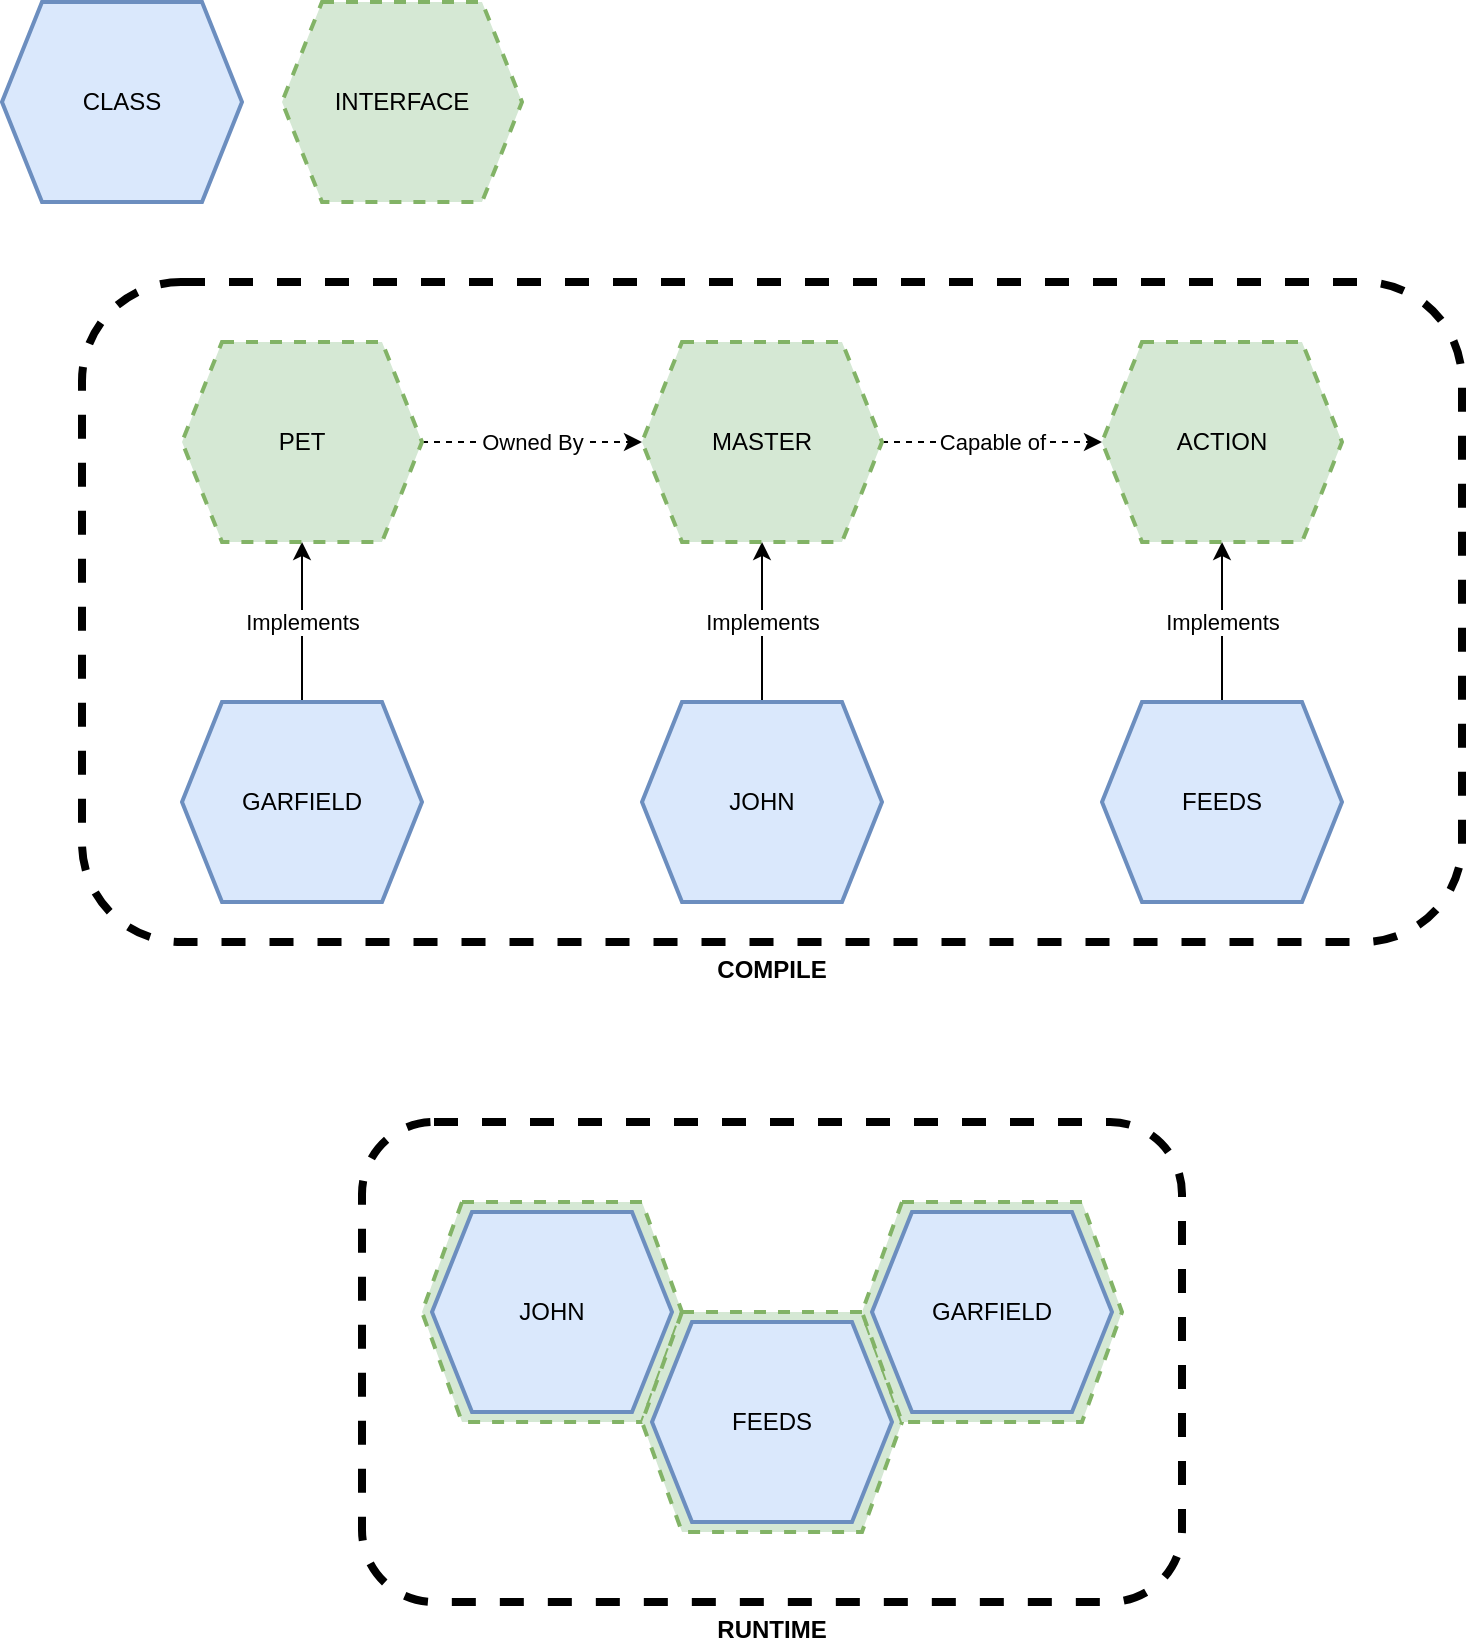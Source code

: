 <mxfile version="17.2.4" type="device"><diagram id="zmy8OWaF51sz2uqBuVwz" name="Page-1"><mxGraphModel dx="1422" dy="715" grid="1" gridSize="10" guides="1" tooltips="1" connect="1" arrows="1" fold="1" page="1" pageScale="1" pageWidth="850" pageHeight="1100" math="0" shadow="0"><root><mxCell id="0"/><mxCell id="1" parent="0"/><mxCell id="uE_roFdQqkA8neOn-mVk-41" value="RUNTIME" style="rounded=1;whiteSpace=wrap;html=1;dashed=1;strokeWidth=4;fillColor=none;verticalAlign=top;labelPosition=center;verticalLabelPosition=bottom;align=center;fontStyle=1" vertex="1" parent="1"><mxGeometry x="200" y="570" width="410" height="240" as="geometry"/></mxCell><mxCell id="uE_roFdQqkA8neOn-mVk-40" value="COMPILE" style="rounded=1;whiteSpace=wrap;html=1;dashed=1;strokeWidth=4;fillColor=none;verticalAlign=top;labelPosition=center;verticalLabelPosition=bottom;align=center;fontStyle=1" vertex="1" parent="1"><mxGeometry x="60" y="150" width="690" height="330" as="geometry"/></mxCell><mxCell id="uE_roFdQqkA8neOn-mVk-4" value="CLASS" style="shape=hexagon;perimeter=hexagonPerimeter2;whiteSpace=wrap;html=1;fixedSize=1;fillColor=#dae8fc;strokeColor=#6c8ebf;strokeWidth=2;" vertex="1" parent="1"><mxGeometry x="20" y="10" width="120" height="100" as="geometry"/></mxCell><mxCell id="uE_roFdQqkA8neOn-mVk-5" value="INTERFACE" style="shape=hexagon;perimeter=hexagonPerimeter2;whiteSpace=wrap;html=1;fixedSize=1;fillColor=#d5e8d4;strokeColor=#82b366;strokeWidth=2;dashed=1;" vertex="1" parent="1"><mxGeometry x="160" y="10" width="120" height="100" as="geometry"/></mxCell><mxCell id="uE_roFdQqkA8neOn-mVk-9" value="Implements" style="edgeStyle=orthogonalEdgeStyle;rounded=0;orthogonalLoop=1;jettySize=auto;html=1;exitX=0.5;exitY=0;exitDx=0;exitDy=0;entryX=0.5;entryY=1;entryDx=0;entryDy=0;" edge="1" parent="1" source="uE_roFdQqkA8neOn-mVk-7" target="uE_roFdQqkA8neOn-mVk-8"><mxGeometry relative="1" as="geometry"/></mxCell><mxCell id="uE_roFdQqkA8neOn-mVk-7" value="GARFIELD" style="shape=hexagon;perimeter=hexagonPerimeter2;whiteSpace=wrap;html=1;fixedSize=1;fillColor=#dae8fc;strokeColor=#6c8ebf;strokeWidth=2;" vertex="1" parent="1"><mxGeometry x="110" y="360" width="120" height="100" as="geometry"/></mxCell><mxCell id="uE_roFdQqkA8neOn-mVk-17" value="Owned By" style="edgeStyle=orthogonalEdgeStyle;rounded=0;orthogonalLoop=1;jettySize=auto;html=1;exitX=1;exitY=0.5;exitDx=0;exitDy=0;entryX=0;entryY=0.5;entryDx=0;entryDy=0;dashed=1;" edge="1" parent="1" source="uE_roFdQqkA8neOn-mVk-8" target="uE_roFdQqkA8neOn-mVk-13"><mxGeometry relative="1" as="geometry"/></mxCell><mxCell id="uE_roFdQqkA8neOn-mVk-8" value="PET" style="shape=hexagon;perimeter=hexagonPerimeter2;whiteSpace=wrap;html=1;fixedSize=1;fillColor=#d5e8d4;strokeColor=#82b366;strokeWidth=2;dashed=1;" vertex="1" parent="1"><mxGeometry x="110" y="180" width="120" height="100" as="geometry"/></mxCell><mxCell id="uE_roFdQqkA8neOn-mVk-11" value="Implements" style="edgeStyle=orthogonalEdgeStyle;rounded=0;orthogonalLoop=1;jettySize=auto;html=1;exitX=0.5;exitY=0;exitDx=0;exitDy=0;entryX=0.5;entryY=1;entryDx=0;entryDy=0;" edge="1" parent="1" source="uE_roFdQqkA8neOn-mVk-12" target="uE_roFdQqkA8neOn-mVk-13"><mxGeometry relative="1" as="geometry"/></mxCell><mxCell id="uE_roFdQqkA8neOn-mVk-12" value="JOHN" style="shape=hexagon;perimeter=hexagonPerimeter2;whiteSpace=wrap;html=1;fixedSize=1;fillColor=#dae8fc;strokeColor=#6c8ebf;strokeWidth=2;" vertex="1" parent="1"><mxGeometry x="340" y="360" width="120" height="100" as="geometry"/></mxCell><mxCell id="uE_roFdQqkA8neOn-mVk-18" value="Capable of" style="edgeStyle=orthogonalEdgeStyle;rounded=0;orthogonalLoop=1;jettySize=auto;html=1;exitX=1;exitY=0.5;exitDx=0;exitDy=0;entryX=0;entryY=0.5;entryDx=0;entryDy=0;dashed=1;" edge="1" parent="1" source="uE_roFdQqkA8neOn-mVk-13" target="uE_roFdQqkA8neOn-mVk-16"><mxGeometry relative="1" as="geometry"/></mxCell><mxCell id="uE_roFdQqkA8neOn-mVk-13" value="MASTER" style="shape=hexagon;perimeter=hexagonPerimeter2;whiteSpace=wrap;html=1;fixedSize=1;fillColor=#d5e8d4;strokeColor=#82b366;strokeWidth=2;dashed=1;" vertex="1" parent="1"><mxGeometry x="340" y="180" width="120" height="100" as="geometry"/></mxCell><mxCell id="uE_roFdQqkA8neOn-mVk-14" value="Implements" style="edgeStyle=orthogonalEdgeStyle;rounded=0;orthogonalLoop=1;jettySize=auto;html=1;exitX=0.5;exitY=0;exitDx=0;exitDy=0;entryX=0.5;entryY=1;entryDx=0;entryDy=0;" edge="1" parent="1" source="uE_roFdQqkA8neOn-mVk-15" target="uE_roFdQqkA8neOn-mVk-16"><mxGeometry relative="1" as="geometry"/></mxCell><mxCell id="uE_roFdQqkA8neOn-mVk-15" value="FEEDS" style="shape=hexagon;perimeter=hexagonPerimeter2;whiteSpace=wrap;html=1;fixedSize=1;fillColor=#dae8fc;strokeColor=#6c8ebf;strokeWidth=2;" vertex="1" parent="1"><mxGeometry x="570" y="360" width="120" height="100" as="geometry"/></mxCell><mxCell id="uE_roFdQqkA8neOn-mVk-16" value="ACTION" style="shape=hexagon;perimeter=hexagonPerimeter2;whiteSpace=wrap;html=1;fixedSize=1;fillColor=#d5e8d4;strokeColor=#82b366;strokeWidth=2;dashed=1;" vertex="1" parent="1"><mxGeometry x="570" y="180" width="120" height="100" as="geometry"/></mxCell><mxCell id="uE_roFdQqkA8neOn-mVk-32" value="" style="shape=hexagon;perimeter=hexagonPerimeter2;whiteSpace=wrap;html=1;fixedSize=1;fillColor=#d5e8d4;strokeColor=#82b366;strokeWidth=2;dashed=1;" vertex="1" parent="1"><mxGeometry x="230" y="610" width="130" height="110" as="geometry"/></mxCell><mxCell id="uE_roFdQqkA8neOn-mVk-30" value="JOHN" style="shape=hexagon;perimeter=hexagonPerimeter2;whiteSpace=wrap;html=1;fixedSize=1;fillColor=#dae8fc;strokeColor=#6c8ebf;strokeWidth=2;" vertex="1" parent="1"><mxGeometry x="235" y="615" width="120" height="100" as="geometry"/></mxCell><mxCell id="uE_roFdQqkA8neOn-mVk-36" value="" style="shape=hexagon;perimeter=hexagonPerimeter2;whiteSpace=wrap;html=1;fixedSize=1;fillColor=#d5e8d4;strokeColor=#82b366;strokeWidth=2;dashed=1;" vertex="1" parent="1"><mxGeometry x="340" y="665" width="130" height="110" as="geometry"/></mxCell><mxCell id="uE_roFdQqkA8neOn-mVk-37" value="FEEDS" style="shape=hexagon;perimeter=hexagonPerimeter2;whiteSpace=wrap;html=1;fixedSize=1;fillColor=#dae8fc;strokeColor=#6c8ebf;strokeWidth=2;" vertex="1" parent="1"><mxGeometry x="345" y="670" width="120" height="100" as="geometry"/></mxCell><mxCell id="uE_roFdQqkA8neOn-mVk-38" value="" style="shape=hexagon;perimeter=hexagonPerimeter2;whiteSpace=wrap;html=1;fixedSize=1;fillColor=#d5e8d4;strokeColor=#82b366;strokeWidth=2;dashed=1;" vertex="1" parent="1"><mxGeometry x="450" y="610" width="130" height="110" as="geometry"/></mxCell><mxCell id="uE_roFdQqkA8neOn-mVk-39" value="GARFIELD" style="shape=hexagon;perimeter=hexagonPerimeter2;whiteSpace=wrap;html=1;fixedSize=1;fillColor=#dae8fc;strokeColor=#6c8ebf;strokeWidth=2;" vertex="1" parent="1"><mxGeometry x="455" y="615" width="120" height="100" as="geometry"/></mxCell></root></mxGraphModel></diagram></mxfile>